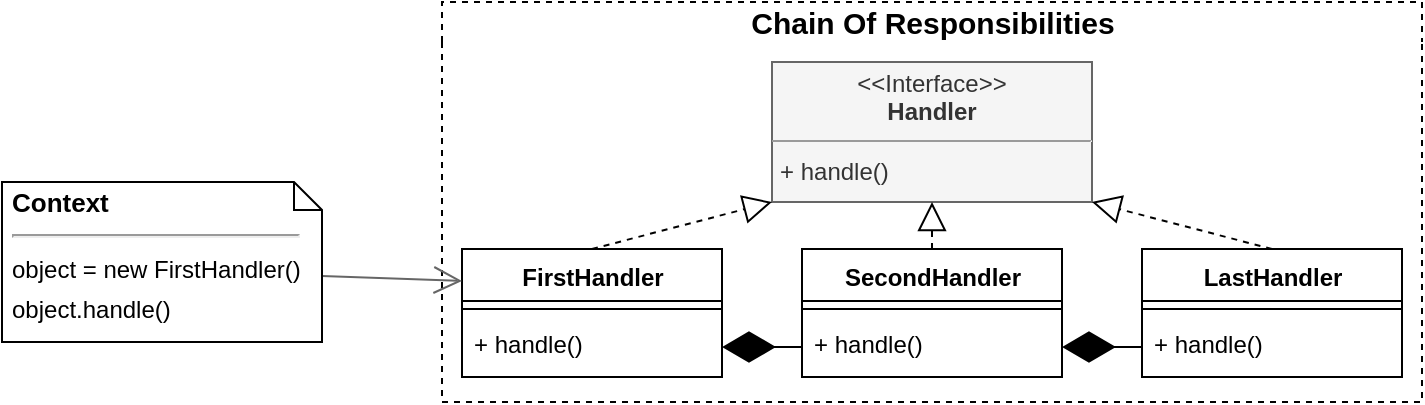 <mxfile version="13.7.9" type="device"><diagram id="XrNcmDuxpfYQKJjty1-J" name="Страница 1"><mxGraphModel dx="1086" dy="806" grid="0" gridSize="10" guides="1" tooltips="1" connect="1" arrows="1" fold="1" page="0" pageScale="1" pageWidth="827" pageHeight="1169" math="0" shadow="0"><root><mxCell id="0"/><mxCell id="1" parent="0"/><mxCell id="3snX1dM7dSV-70zXXwf_-1" value="Chain Of Responsibilities" style="swimlane;html=1;horizontal=1;startSize=20;fillColor=none;strokeColor=#000000;rounded=0;comic=0;fontSize=15;dashed=1;swimlaneLine=0;shadow=0;glass=0;perimeterSpacing=0;labelBackgroundColor=none;collapsible=0;" parent="1" vertex="1"><mxGeometry x="275" y="20" width="490" height="200" as="geometry"><mxRectangle x="110" y="60" width="100" height="20" as="alternateBounds"/></mxGeometry></mxCell><mxCell id="3snX1dM7dSV-70zXXwf_-2" value="LastHandler" style="swimlane;fontStyle=1;align=center;verticalAlign=top;childLayout=stackLayout;horizontal=1;startSize=26;horizontalStack=0;resizeParent=1;resizeParentMax=0;resizeLast=0;collapsible=0;marginBottom=0;rounded=0;shadow=0;glass=0;comic=0;strokeWidth=1;fontSize=12;labelBackgroundColor=none;fillColor=#ffffff;html=1;" parent="3snX1dM7dSV-70zXXwf_-1" vertex="1"><mxGeometry x="350" y="123.5" width="130" height="64" as="geometry"/></mxCell><mxCell id="3snX1dM7dSV-70zXXwf_-3" value="" style="line;strokeWidth=1;fillColor=none;align=left;verticalAlign=middle;spacingTop=-1;spacingLeft=3;spacingRight=3;rotatable=0;labelPosition=right;points=[];portConstraint=eastwest;" parent="3snX1dM7dSV-70zXXwf_-2" vertex="1"><mxGeometry y="26" width="130" height="8" as="geometry"/></mxCell><mxCell id="3snX1dM7dSV-70zXXwf_-4" value="+ handle()" style="text;strokeColor=none;fillColor=none;align=left;verticalAlign=top;spacingLeft=4;spacingRight=4;overflow=hidden;rotatable=0;points=[[0,0.5],[1,0.5]];portConstraint=eastwest;" parent="3snX1dM7dSV-70zXXwf_-2" vertex="1"><mxGeometry y="34" width="130" height="30" as="geometry"/></mxCell><mxCell id="3snX1dM7dSV-70zXXwf_-5" value="SecondHandler" style="swimlane;fontStyle=1;align=center;verticalAlign=top;childLayout=stackLayout;horizontal=1;startSize=26;horizontalStack=0;resizeParent=1;resizeParentMax=0;resizeLast=0;collapsible=0;marginBottom=0;rounded=0;shadow=0;glass=0;comic=0;strokeWidth=1;fontSize=12;labelBackgroundColor=none;fillColor=#ffffff;html=1;" parent="3snX1dM7dSV-70zXXwf_-1" vertex="1"><mxGeometry x="180" y="123.5" width="130" height="64" as="geometry"/></mxCell><mxCell id="3snX1dM7dSV-70zXXwf_-6" value="" style="line;strokeWidth=1;fillColor=none;align=left;verticalAlign=middle;spacingTop=-1;spacingLeft=3;spacingRight=3;rotatable=0;labelPosition=right;points=[];portConstraint=eastwest;" parent="3snX1dM7dSV-70zXXwf_-5" vertex="1"><mxGeometry y="26" width="130" height="8" as="geometry"/></mxCell><mxCell id="3snX1dM7dSV-70zXXwf_-7" value="+ handle()" style="text;strokeColor=none;fillColor=none;align=left;verticalAlign=top;spacingLeft=4;spacingRight=4;overflow=hidden;rotatable=0;points=[[0,0.5],[1,0.5]];portConstraint=eastwest;" parent="3snX1dM7dSV-70zXXwf_-5" vertex="1"><mxGeometry y="34" width="130" height="30" as="geometry"/></mxCell><mxCell id="3snX1dM7dSV-70zXXwf_-8" value="FirstHandler" style="swimlane;fontStyle=1;align=center;verticalAlign=top;childLayout=stackLayout;horizontal=1;startSize=26;horizontalStack=0;resizeParent=1;resizeParentMax=0;resizeLast=0;collapsible=0;marginBottom=0;rounded=0;shadow=0;glass=0;comic=0;strokeWidth=1;fontSize=12;labelBackgroundColor=none;fillColor=#ffffff;html=1;" parent="3snX1dM7dSV-70zXXwf_-1" vertex="1"><mxGeometry x="10" y="123.5" width="130" height="64" as="geometry"/></mxCell><mxCell id="3snX1dM7dSV-70zXXwf_-9" value="" style="line;strokeWidth=1;fillColor=none;align=left;verticalAlign=middle;spacingTop=-1;spacingLeft=3;spacingRight=3;rotatable=0;labelPosition=right;points=[];portConstraint=eastwest;" parent="3snX1dM7dSV-70zXXwf_-8" vertex="1"><mxGeometry y="26" width="130" height="8" as="geometry"/></mxCell><mxCell id="3snX1dM7dSV-70zXXwf_-10" value="+ handle()" style="text;strokeColor=none;fillColor=none;align=left;verticalAlign=top;spacingLeft=4;spacingRight=4;overflow=hidden;rotatable=0;points=[[0,0.5],[1,0.5]];portConstraint=eastwest;" parent="3snX1dM7dSV-70zXXwf_-8" vertex="1"><mxGeometry y="34" width="130" height="30" as="geometry"/></mxCell><mxCell id="3snX1dM7dSV-70zXXwf_-11" value="&lt;p style=&quot;margin: 4px 0px 0px ; text-align: center ; line-height: 120%&quot;&gt;&lt;span&gt;&amp;lt;&amp;lt;Interface&amp;gt;&amp;gt;&lt;/span&gt;&lt;br&gt;&lt;b&gt;Handler&lt;/b&gt;&lt;/p&gt;&lt;hr size=&quot;1&quot;&gt;&lt;p style=&quot;margin: 0px 0px 0px 4px ; line-height: 160%&quot;&gt;+ handle()&lt;br&gt;&lt;/p&gt;" style="verticalAlign=top;align=left;overflow=fill;fontSize=12;fontFamily=Helvetica;html=1;rounded=0;shadow=0;glass=0;comic=0;labelBackgroundColor=none;labelBorderColor=none;imageAspect=1;noLabel=0;portConstraintRotation=0;snapToPoint=0;container=1;dropTarget=1;collapsible=0;autosize=0;spacingLeft=0;spacingRight=0;fontStyle=0;fillColor=#f5f5f5;strokeColor=#666666;fontColor=#333333;" parent="3snX1dM7dSV-70zXXwf_-1" vertex="1"><mxGeometry x="165" y="30" width="160" height="70" as="geometry"/></mxCell><mxCell id="3snX1dM7dSV-70zXXwf_-12" value="" style="endArrow=block;dashed=1;endFill=0;endSize=12;html=1;fontSize=12;fontColor=#000000;entryX=0;entryY=1;entryDx=0;entryDy=0;exitX=0.5;exitY=0;exitDx=0;exitDy=0;" parent="3snX1dM7dSV-70zXXwf_-1" source="3snX1dM7dSV-70zXXwf_-8" target="3snX1dM7dSV-70zXXwf_-11" edge="1"><mxGeometry width="160" relative="1" as="geometry"><mxPoint x="30" y="112" as="sourcePoint"/><mxPoint x="70" y="72" as="targetPoint"/></mxGeometry></mxCell><mxCell id="3snX1dM7dSV-70zXXwf_-13" value="" style="endArrow=block;dashed=1;endFill=0;endSize=12;html=1;exitX=0.5;exitY=0;exitDx=0;exitDy=0;entryX=0.5;entryY=1;entryDx=0;entryDy=0;" parent="3snX1dM7dSV-70zXXwf_-1" source="3snX1dM7dSV-70zXXwf_-5" target="3snX1dM7dSV-70zXXwf_-11" edge="1"><mxGeometry width="160" relative="1" as="geometry"><mxPoint x="180" as="sourcePoint"/><mxPoint x="340" as="targetPoint"/></mxGeometry></mxCell><mxCell id="3snX1dM7dSV-70zXXwf_-14" value="" style="endArrow=block;dashed=1;endFill=0;endSize=12;html=1;exitX=0.5;exitY=0;exitDx=0;exitDy=0;entryX=1;entryY=1;entryDx=0;entryDy=0;" parent="3snX1dM7dSV-70zXXwf_-1" source="3snX1dM7dSV-70zXXwf_-2" target="3snX1dM7dSV-70zXXwf_-11" edge="1"><mxGeometry width="160" relative="1" as="geometry"><mxPoint x="180" as="sourcePoint"/><mxPoint x="340" as="targetPoint"/></mxGeometry></mxCell><mxCell id="3snX1dM7dSV-70zXXwf_-15" value="" style="endArrow=diamondThin;endFill=1;endSize=24;html=1;entryX=1;entryY=0.5;entryDx=0;entryDy=0;exitX=0;exitY=0.5;exitDx=0;exitDy=0;" parent="3snX1dM7dSV-70zXXwf_-1" source="3snX1dM7dSV-70zXXwf_-7" target="3snX1dM7dSV-70zXXwf_-10" edge="1"><mxGeometry width="160" relative="1" as="geometry"><mxPoint x="210" y="80" as="sourcePoint"/><mxPoint x="370" y="80" as="targetPoint"/></mxGeometry></mxCell><mxCell id="3snX1dM7dSV-70zXXwf_-16" value="" style="endArrow=diamondThin;endFill=1;endSize=24;html=1;strokeColor=#000000;entryX=1;entryY=0.5;entryDx=0;entryDy=0;exitX=0;exitY=0.5;exitDx=0;exitDy=0;" parent="3snX1dM7dSV-70zXXwf_-1" source="3snX1dM7dSV-70zXXwf_-4" target="3snX1dM7dSV-70zXXwf_-7" edge="1"><mxGeometry width="160" relative="1" as="geometry"><mxPoint x="210" y="80" as="sourcePoint"/><mxPoint x="370" y="80" as="targetPoint"/></mxGeometry></mxCell><mxCell id="3snX1dM7dSV-70zXXwf_-17" value="" style="endArrow=open;endFill=1;endSize=12;html=1;exitX=0;exitY=0;exitDx=160;exitDy=47;exitPerimeter=0;entryX=0;entryY=0.25;entryDx=0;entryDy=0;strokeColor=#666666;" parent="1" source="3snX1dM7dSV-70zXXwf_-18" target="3snX1dM7dSV-70zXXwf_-8" edge="1"><mxGeometry width="160" relative="1" as="geometry"><mxPoint x="205" y="56.25" as="sourcePoint"/><mxPoint x="355" y="-3850" as="targetPoint"/></mxGeometry></mxCell><mxCell id="3snX1dM7dSV-70zXXwf_-18" value="&lt;p style=&quot;line-height: 20%&quot;&gt;Context&lt;br&gt;&lt;/p&gt;&lt;hr&gt;&lt;span style=&quot;font-size: 12px ; font-weight: 400 ; line-height: 170%&quot;&gt;object = new FirstHandler()&lt;/span&gt;&lt;font style=&quot;font-size: 12px&quot;&gt;&lt;span style=&quot;font-weight: normal ; line-height: 170%&quot;&gt;&lt;br&gt;&lt;/span&gt;&lt;span style=&quot;font-weight: normal ; line-height: 170%&quot;&gt;object.handle()&lt;/span&gt;&lt;/font&gt;&lt;br&gt;&lt;p&gt;&lt;/p&gt;" style="shape=note;size=14;verticalAlign=top;align=left;spacingTop=-13;rounded=0;shadow=0;glass=0;comic=0;strokeColor=#000000;fillColor=none;fontSize=13;fontStyle=1;labelBorderColor=none;whiteSpace=wrap;html=1;spacingLeft=0;spacingBottom=0;spacingRight=0;spacing=5;labelBackgroundColor=none;" parent="1" vertex="1"><mxGeometry x="55" y="110" width="160" height="80" as="geometry"/></mxCell></root></mxGraphModel></diagram></mxfile>